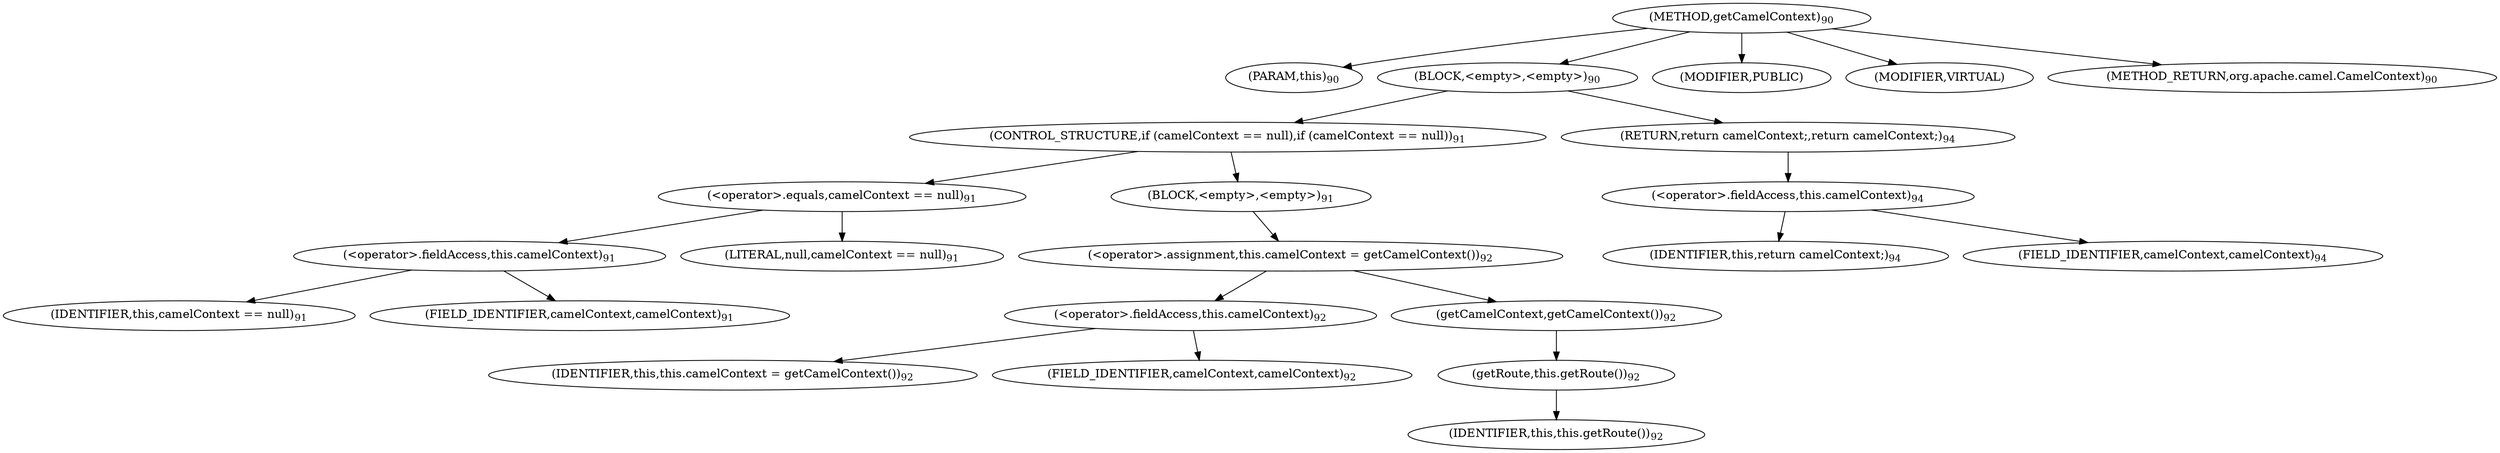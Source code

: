 digraph "getCamelContext" {  
"216" [label = <(METHOD,getCamelContext)<SUB>90</SUB>> ]
"12" [label = <(PARAM,this)<SUB>90</SUB>> ]
"217" [label = <(BLOCK,&lt;empty&gt;,&lt;empty&gt;)<SUB>90</SUB>> ]
"218" [label = <(CONTROL_STRUCTURE,if (camelContext == null),if (camelContext == null))<SUB>91</SUB>> ]
"219" [label = <(&lt;operator&gt;.equals,camelContext == null)<SUB>91</SUB>> ]
"220" [label = <(&lt;operator&gt;.fieldAccess,this.camelContext)<SUB>91</SUB>> ]
"221" [label = <(IDENTIFIER,this,camelContext == null)<SUB>91</SUB>> ]
"222" [label = <(FIELD_IDENTIFIER,camelContext,camelContext)<SUB>91</SUB>> ]
"223" [label = <(LITERAL,null,camelContext == null)<SUB>91</SUB>> ]
"224" [label = <(BLOCK,&lt;empty&gt;,&lt;empty&gt;)<SUB>91</SUB>> ]
"225" [label = <(&lt;operator&gt;.assignment,this.camelContext = getCamelContext())<SUB>92</SUB>> ]
"226" [label = <(&lt;operator&gt;.fieldAccess,this.camelContext)<SUB>92</SUB>> ]
"227" [label = <(IDENTIFIER,this,this.camelContext = getCamelContext())<SUB>92</SUB>> ]
"228" [label = <(FIELD_IDENTIFIER,camelContext,camelContext)<SUB>92</SUB>> ]
"229" [label = <(getCamelContext,getCamelContext())<SUB>92</SUB>> ]
"230" [label = <(getRoute,this.getRoute())<SUB>92</SUB>> ]
"11" [label = <(IDENTIFIER,this,this.getRoute())<SUB>92</SUB>> ]
"231" [label = <(RETURN,return camelContext;,return camelContext;)<SUB>94</SUB>> ]
"232" [label = <(&lt;operator&gt;.fieldAccess,this.camelContext)<SUB>94</SUB>> ]
"233" [label = <(IDENTIFIER,this,return camelContext;)<SUB>94</SUB>> ]
"234" [label = <(FIELD_IDENTIFIER,camelContext,camelContext)<SUB>94</SUB>> ]
"235" [label = <(MODIFIER,PUBLIC)> ]
"236" [label = <(MODIFIER,VIRTUAL)> ]
"237" [label = <(METHOD_RETURN,org.apache.camel.CamelContext)<SUB>90</SUB>> ]
  "216" -> "12" 
  "216" -> "217" 
  "216" -> "235" 
  "216" -> "236" 
  "216" -> "237" 
  "217" -> "218" 
  "217" -> "231" 
  "218" -> "219" 
  "218" -> "224" 
  "219" -> "220" 
  "219" -> "223" 
  "220" -> "221" 
  "220" -> "222" 
  "224" -> "225" 
  "225" -> "226" 
  "225" -> "229" 
  "226" -> "227" 
  "226" -> "228" 
  "229" -> "230" 
  "230" -> "11" 
  "231" -> "232" 
  "232" -> "233" 
  "232" -> "234" 
}
